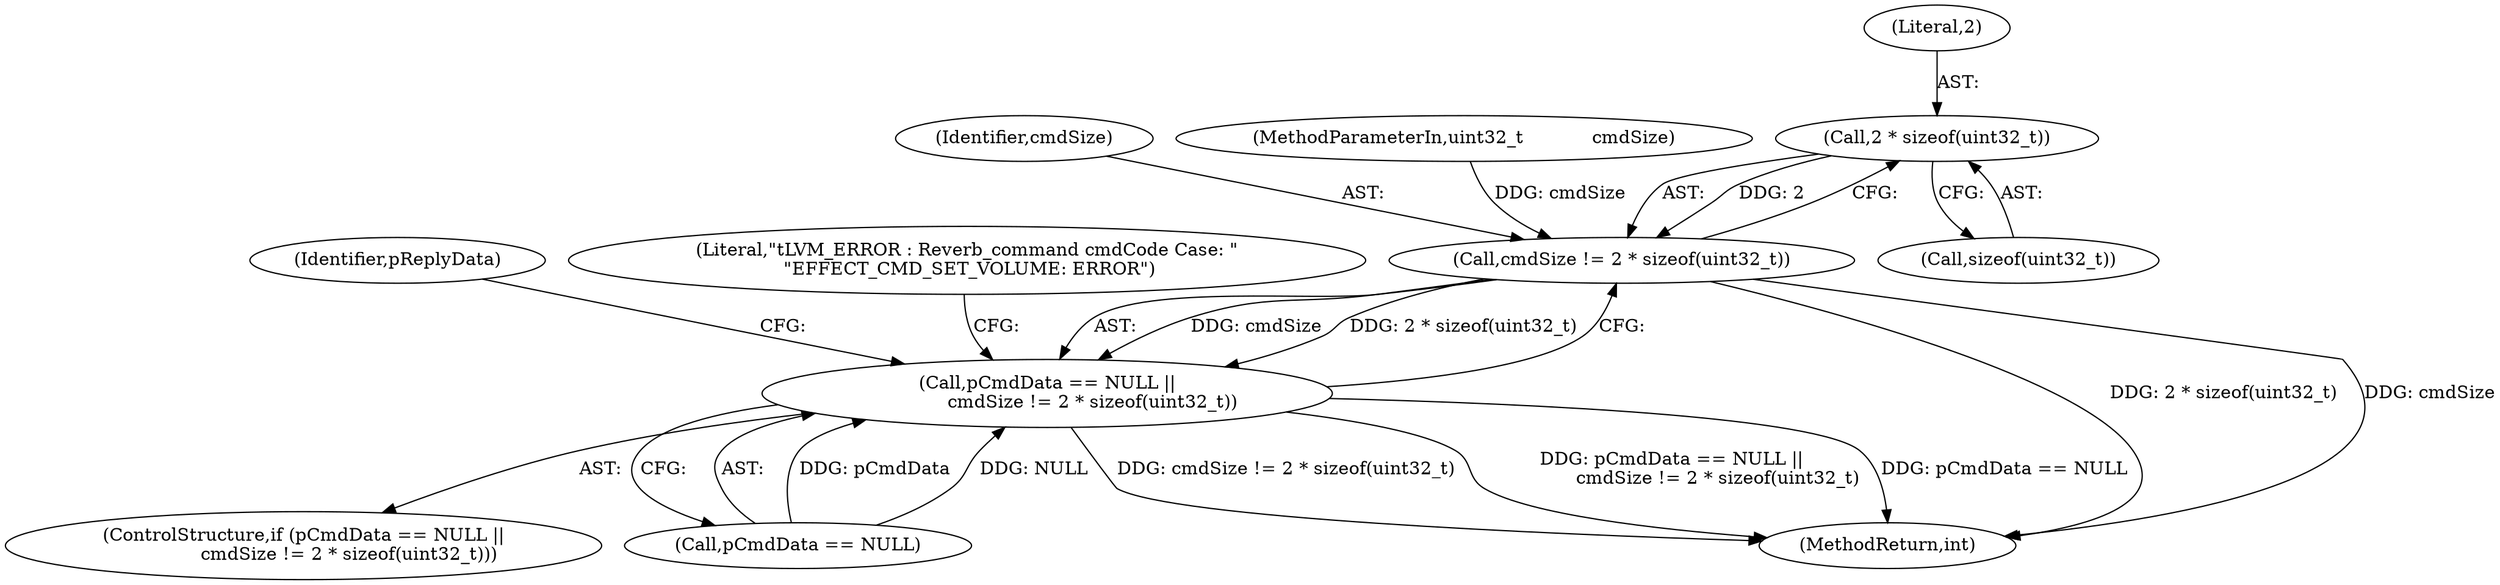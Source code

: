 digraph "0_Android_aeea52da00d210587fb3ed895de3d5f2e0264c88_6@API" {
"1000548" [label="(Call,2 * sizeof(uint32_t))"];
"1000546" [label="(Call,cmdSize != 2 * sizeof(uint32_t))"];
"1000542" [label="(Call,pCmdData == NULL ||\n                cmdSize != 2 * sizeof(uint32_t))"];
"1000560" [label="(Identifier,pReplyData)"];
"1000542" [label="(Call,pCmdData == NULL ||\n                cmdSize != 2 * sizeof(uint32_t))"];
"1000547" [label="(Identifier,cmdSize)"];
"1000548" [label="(Call,2 * sizeof(uint32_t))"];
"1000546" [label="(Call,cmdSize != 2 * sizeof(uint32_t))"];
"1000109" [label="(MethodParameterIn,uint32_t            cmdSize)"];
"1000550" [label="(Call,sizeof(uint32_t))"];
"1000541" [label="(ControlStructure,if (pCmdData == NULL ||\n                cmdSize != 2 * sizeof(uint32_t)))"];
"1000543" [label="(Call,pCmdData == NULL)"];
"1000554" [label="(Literal,\"\tLVM_ERROR : Reverb_command cmdCode Case: \"\n \"EFFECT_CMD_SET_VOLUME: ERROR\")"];
"1000668" [label="(MethodReturn,int)"];
"1000549" [label="(Literal,2)"];
"1000548" -> "1000546"  [label="AST: "];
"1000548" -> "1000550"  [label="CFG: "];
"1000549" -> "1000548"  [label="AST: "];
"1000550" -> "1000548"  [label="AST: "];
"1000546" -> "1000548"  [label="CFG: "];
"1000548" -> "1000546"  [label="DDG: 2"];
"1000546" -> "1000542"  [label="AST: "];
"1000547" -> "1000546"  [label="AST: "];
"1000542" -> "1000546"  [label="CFG: "];
"1000546" -> "1000668"  [label="DDG: 2 * sizeof(uint32_t)"];
"1000546" -> "1000668"  [label="DDG: cmdSize"];
"1000546" -> "1000542"  [label="DDG: cmdSize"];
"1000546" -> "1000542"  [label="DDG: 2 * sizeof(uint32_t)"];
"1000109" -> "1000546"  [label="DDG: cmdSize"];
"1000542" -> "1000541"  [label="AST: "];
"1000542" -> "1000543"  [label="CFG: "];
"1000543" -> "1000542"  [label="AST: "];
"1000554" -> "1000542"  [label="CFG: "];
"1000560" -> "1000542"  [label="CFG: "];
"1000542" -> "1000668"  [label="DDG: cmdSize != 2 * sizeof(uint32_t)"];
"1000542" -> "1000668"  [label="DDG: pCmdData == NULL ||\n                cmdSize != 2 * sizeof(uint32_t)"];
"1000542" -> "1000668"  [label="DDG: pCmdData == NULL"];
"1000543" -> "1000542"  [label="DDG: pCmdData"];
"1000543" -> "1000542"  [label="DDG: NULL"];
}
